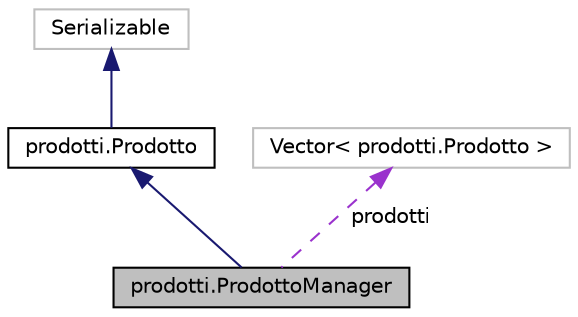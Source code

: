 digraph "prodotti.ProdottoManager"
{
  edge [fontname="Helvetica",fontsize="10",labelfontname="Helvetica",labelfontsize="10"];
  node [fontname="Helvetica",fontsize="10",shape=record];
  Node1 [label="prodotti.ProdottoManager",height=0.2,width=0.4,color="black", fillcolor="grey75", style="filled", fontcolor="black"];
  Node2 -> Node1 [dir="back",color="midnightblue",fontsize="10",style="solid",fontname="Helvetica"];
  Node2 [label="prodotti.Prodotto",height=0.2,width=0.4,color="black", fillcolor="white", style="filled",URL="$classprodotti_1_1_prodotto.html",tooltip="Classe che rappresenta un singolo prodotto senza sconti. "];
  Node3 -> Node2 [dir="back",color="midnightblue",fontsize="10",style="solid",fontname="Helvetica"];
  Node3 [label="Serializable",height=0.2,width=0.4,color="grey75", fillcolor="white", style="filled"];
  Node4 -> Node1 [dir="back",color="darkorchid3",fontsize="10",style="dashed",label=" prodotti" ,fontname="Helvetica"];
  Node4 [label="Vector\< prodotti.Prodotto \>",height=0.2,width=0.4,color="grey75", fillcolor="white", style="filled"];
}
